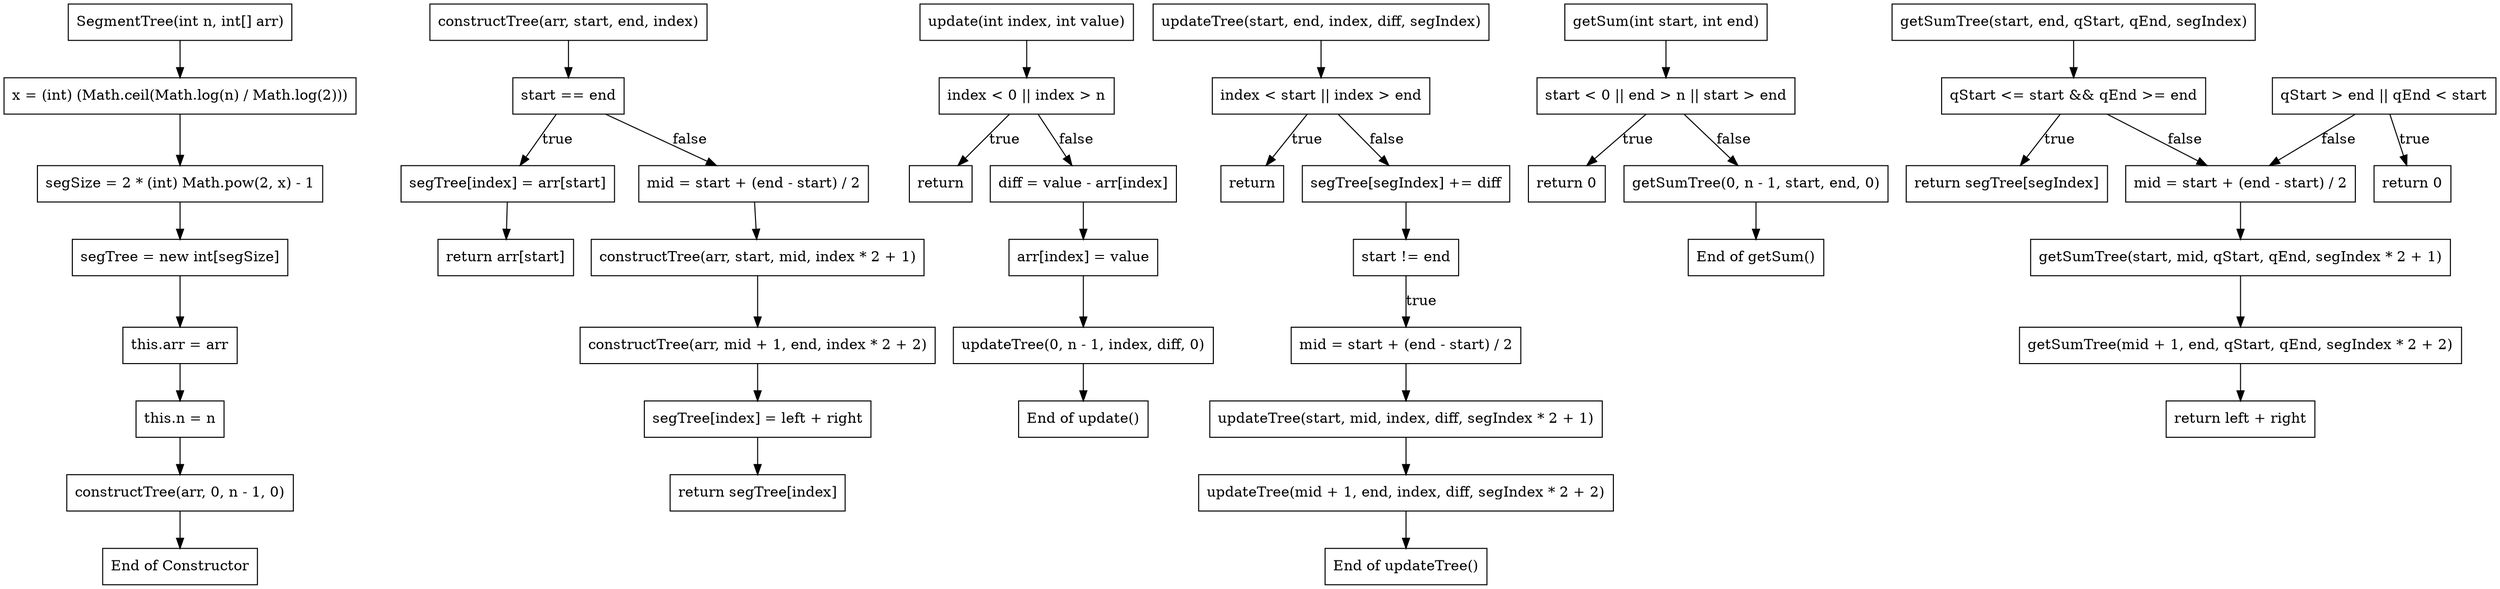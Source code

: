 digraph CFG {
    node [shape=box];

    // Constructor: SegmentTree
    SegmentTree_start [label="SegmentTree(int n, int[] arr)"];
    log_calculation [label="x = (int) (Math.ceil(Math.log(n) / Math.log(2)))"];
    segSize_calculation [label="segSize = 2 * (int) Math.pow(2, x) - 1"];
    segTree_init [label="segTree = new int[segSize]"];
    arr_init [label="this.arr = arr"];
    n_init [label="this.n = n"];
    constructTree_call [label="constructTree(arr, 0, n - 1, 0)"];
    SegmentTree_end [label="End of Constructor"];

    SegmentTree_start -> log_calculation;
    log_calculation -> segSize_calculation;
    segSize_calculation -> segTree_init;
    segTree_init -> arr_init;
    arr_init -> n_init;
    n_init -> constructTree_call;
    constructTree_call -> SegmentTree_end;

    // Method: constructTree
    constructTree_start [label="constructTree(arr, start, end, index)"];
    base_case_check [label="start == end"];
    base_case_true [label="segTree[index] = arr[start]"];
    base_case_return [label="return arr[start]"];
    mid_calculation [label="mid = start + (end - start) / 2"];
    constructTree_left [label="constructTree(arr, start, mid, index * 2 + 1)"];
    constructTree_right [label="constructTree(arr, mid + 1, end, index * 2 + 2)"];
    segTree_update [label="segTree[index] = left + right"];
    constructTree_return [label="return segTree[index]"];

    constructTree_start -> base_case_check;
    base_case_check -> base_case_true [label="true"];
    base_case_true -> base_case_return;
    base_case_check -> mid_calculation [label="false"];
    mid_calculation -> constructTree_left;
    constructTree_left -> constructTree_right;
    constructTree_right -> segTree_update;
    segTree_update -> constructTree_return;

    // Method: update
    update_start [label="update(int index, int value)"];
    update_invalid_check [label="index < 0 || index > n"];
    update_invalid_return [label="return"];
    diff_calculation [label="diff = value - arr[index]"];
    arr_update [label="arr[index] = value"];
    updateTree_call [label="updateTree(0, n - 1, index, diff, 0)"];
    update_end [label="End of update()"];

    update_start -> update_invalid_check;
    update_invalid_check -> update_invalid_return [label="true"];
    update_invalid_check -> diff_calculation [label="false"];
    diff_calculation -> arr_update;
    arr_update -> updateTree_call;
    updateTree_call -> update_end;

    // Method: updateTree
    updateTree_start [label="updateTree(start, end, index, diff, segIndex)"];
    updateTree_out_of_bounds_check [label="index < start || index > end"];
    updateTree_out_of_bounds_return [label="return"];
    segTree_update_diff [label="segTree[segIndex] += diff"];
    updateTree_base_check [label="start != end"];
    mid_calculation_updateTree [label="mid = start + (end - start) / 2"];
    updateTree_left [label="updateTree(start, mid, index, diff, segIndex * 2 + 1)"];
    updateTree_right [label="updateTree(mid + 1, end, index, diff, segIndex * 2 + 2)"];
    updateTree_end [label="End of updateTree()"];

    updateTree_start -> updateTree_out_of_bounds_check;
    updateTree_out_of_bounds_check -> updateTree_out_of_bounds_return [label="true"];
    updateTree_out_of_bounds_check -> segTree_update_diff [label="false"];
    segTree_update_diff -> updateTree_base_check;
    updateTree_base_check -> mid_calculation_updateTree [label="true"];
    mid_calculation_updateTree -> updateTree_left;
    updateTree_left -> updateTree_right;
    updateTree_right -> updateTree_end;

    // Method: getSum
    getSum_start [label="getSum(int start, int end)"];
    getSum_invalid_check [label="start < 0 || end > n || start > end"];
    getSum_invalid_return [label="return 0"];
    getSumTree_call [label="getSumTree(0, n - 1, start, end, 0)"];
    getSum_end [label="End of getSum()"];

    getSum_start -> getSum_invalid_check;
    getSum_invalid_check -> getSum_invalid_return [label="true"];
    getSum_invalid_check -> getSumTree_call [label="false"];
    getSumTree_call -> getSum_end;

    // Method: getSumTree
    getSumTree_start [label="getSumTree(start, end, qStart, qEnd, segIndex)"];
    query_within_range [label="qStart <= start && qEnd >= end"];
    query_out_of_range [label="qStart > end || qEnd < start"];
    query_return_segTree [label="return segTree[segIndex]"];
    query_return_zero [label="return 0"];
    mid_calculation_getSumTree [label="mid = start + (end - start) / 2"];
    getSumTree_left [label="getSumTree(start, mid, qStart, qEnd, segIndex * 2 + 1)"];
    getSumTree_right [label="getSumTree(mid + 1, end, qStart, qEnd, segIndex * 2 + 2)"];
    getSumTree_return_sum [label="return left + right"];

    getSumTree_start -> query_within_range;
    query_within_range -> query_return_segTree [label="true"];
    query_within_range -> mid_calculation_getSumTree [label="false"];
    query_out_of_range -> query_return_zero [label="true"];
    query_out_of_range -> mid_calculation_getSumTree [label="false"];
    mid_calculation_getSumTree -> getSumTree_left;
    getSumTree_left -> getSumTree_right;
    getSumTree_right -> getSumTree_return_sum;
}
